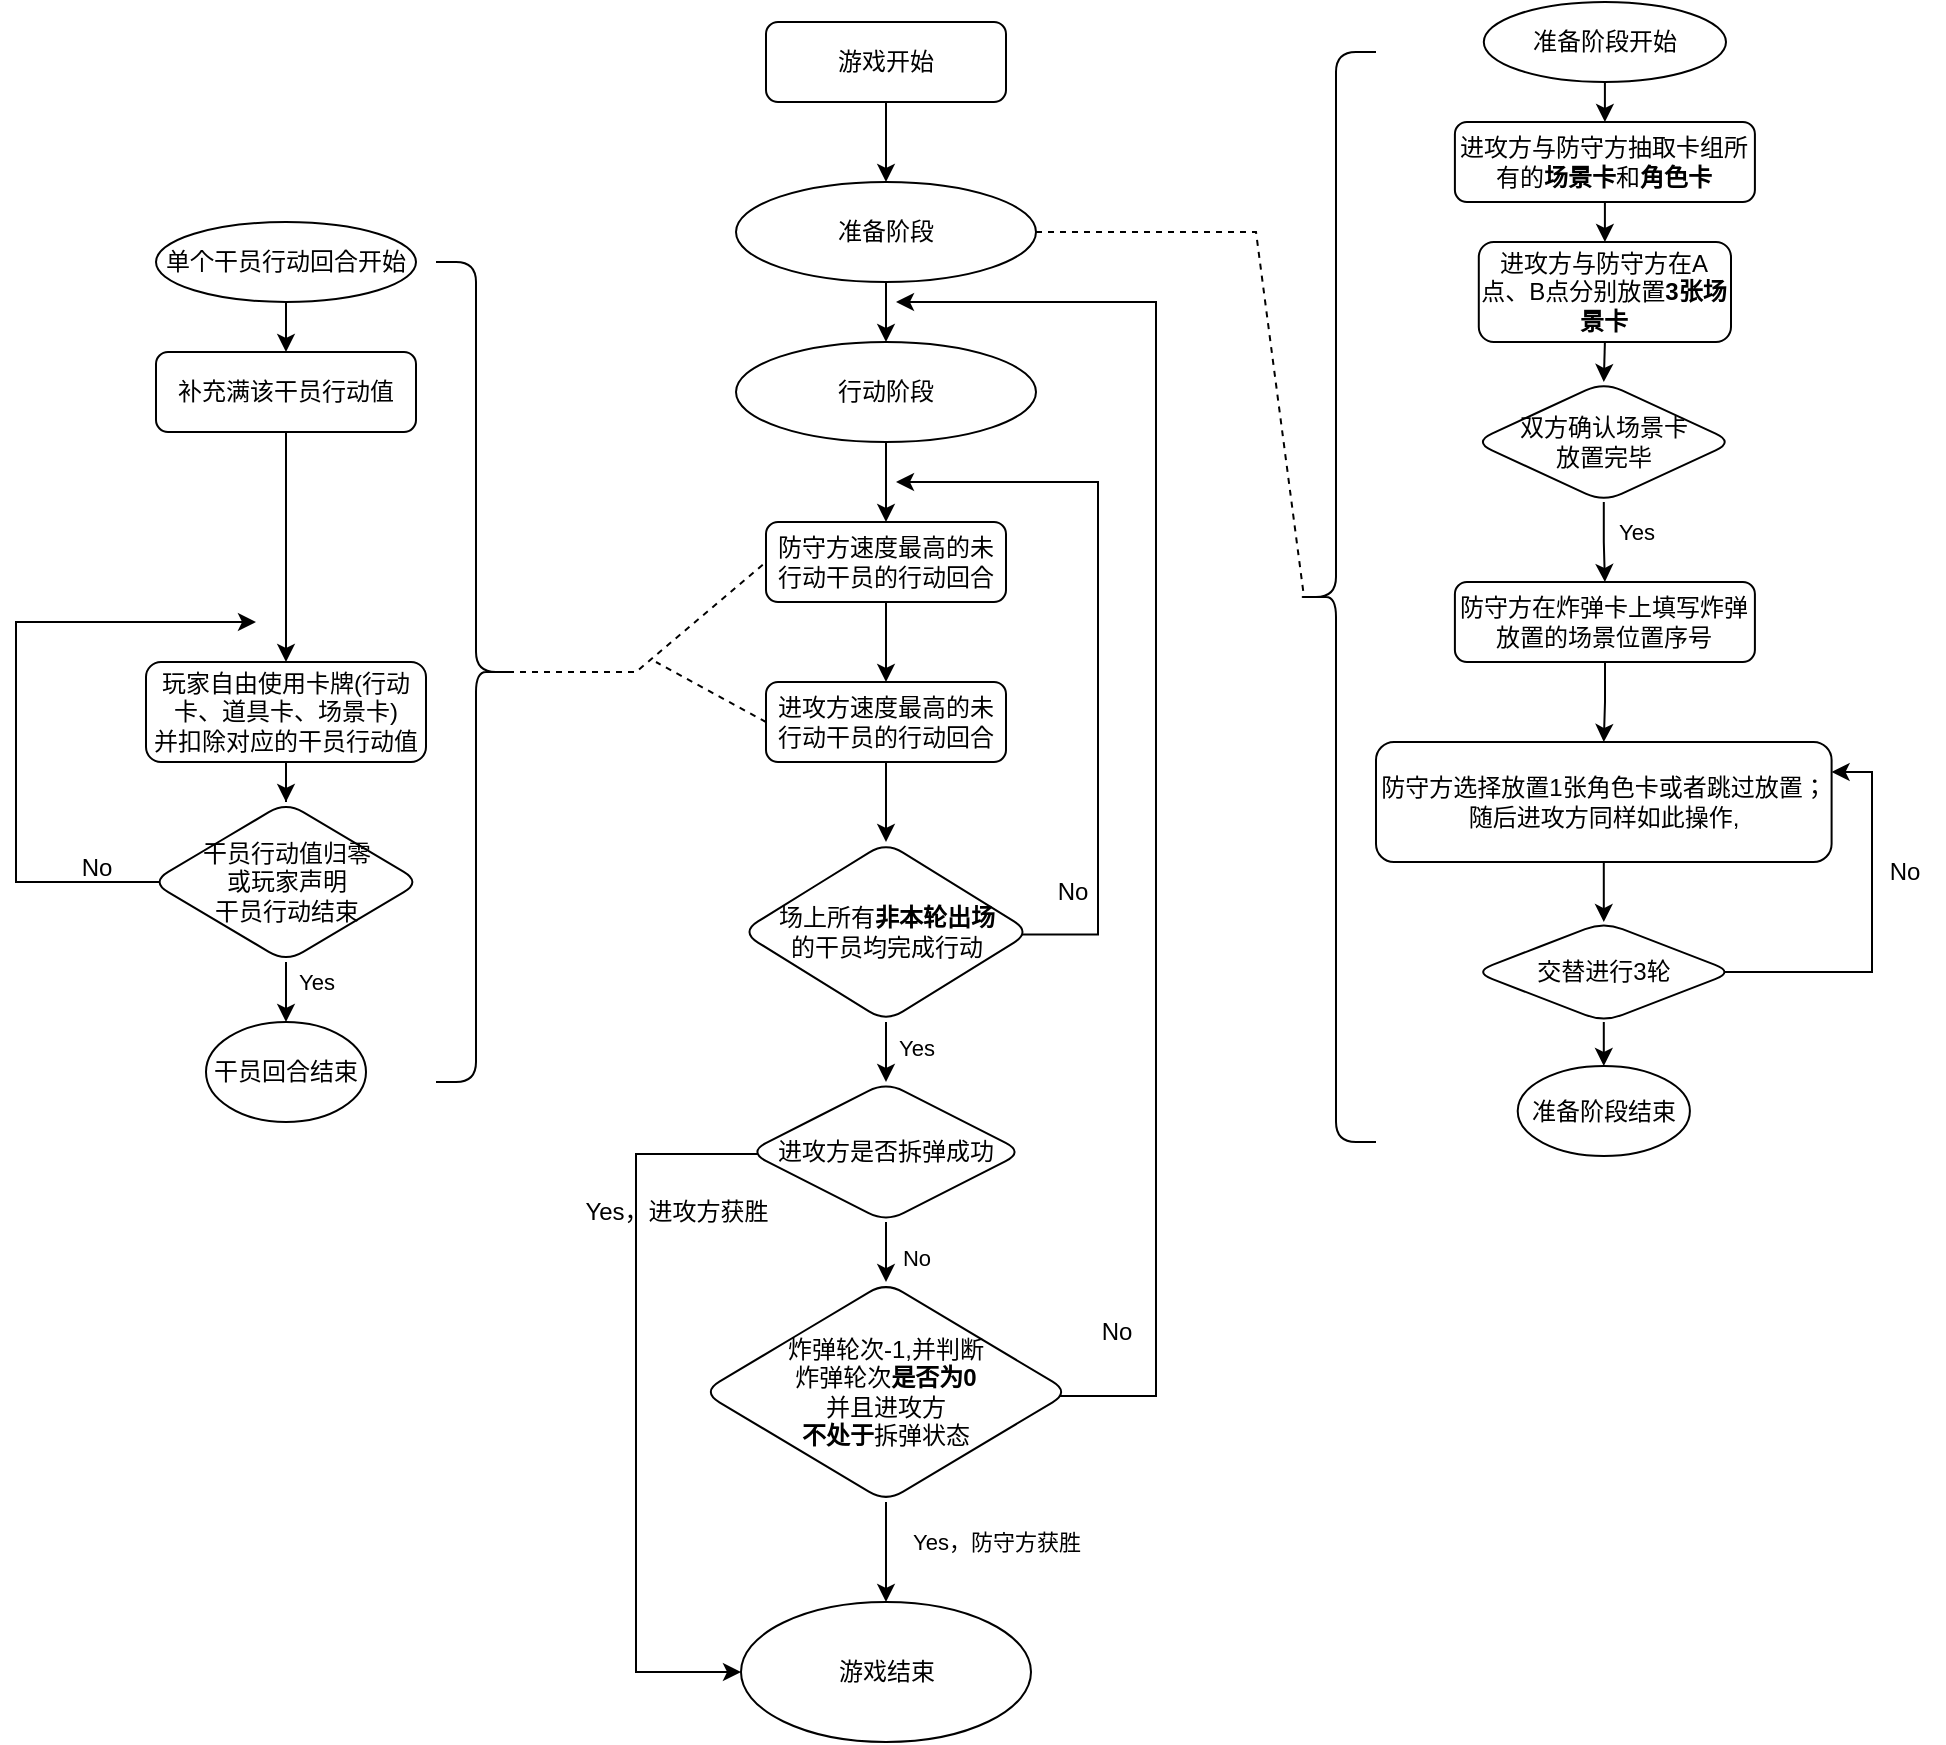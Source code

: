 <mxfile version="24.7.7">
  <diagram name="第 1 页" id="cCTk7lSr2Q4fM5WLKNJ6">
    <mxGraphModel dx="1666" dy="757" grid="1" gridSize="10" guides="1" tooltips="1" connect="1" arrows="1" fold="1" page="1" pageScale="1" pageWidth="827" pageHeight="1169" math="0" shadow="0">
      <root>
        <mxCell id="0" />
        <mxCell id="1" parent="0" />
        <mxCell id="nnBZCf1Qd3YWAdzK75fT-1" value="游戏开始" style="rounded=1;whiteSpace=wrap;html=1;fontSize=12;glass=0;strokeWidth=1;shadow=0;" vertex="1" parent="1">
          <mxGeometry x="435" y="40" width="120" height="40" as="geometry" />
        </mxCell>
        <mxCell id="nnBZCf1Qd3YWAdzK75fT-2" value="准备阶段" style="ellipse;whiteSpace=wrap;html=1;" vertex="1" parent="1">
          <mxGeometry x="420" y="120" width="150" height="50" as="geometry" />
        </mxCell>
        <mxCell id="nnBZCf1Qd3YWAdzK75fT-3" value="" style="endArrow=classic;html=1;rounded=0;exitX=0.5;exitY=1;exitDx=0;exitDy=0;entryX=0.5;entryY=0;entryDx=0;entryDy=0;" edge="1" parent="1" source="nnBZCf1Qd3YWAdzK75fT-1" target="nnBZCf1Qd3YWAdzK75fT-2">
          <mxGeometry width="50" height="50" relative="1" as="geometry">
            <mxPoint x="665" y="280" as="sourcePoint" />
            <mxPoint x="715" y="130" as="targetPoint" />
          </mxGeometry>
        </mxCell>
        <mxCell id="nnBZCf1Qd3YWAdzK75fT-4" value="" style="endArrow=classic;html=1;rounded=0;exitX=0.5;exitY=1;exitDx=0;exitDy=0;entryX=0.5;entryY=0;entryDx=0;entryDy=0;" edge="1" parent="1" source="nnBZCf1Qd3YWAdzK75fT-2" target="nnBZCf1Qd3YWAdzK75fT-19">
          <mxGeometry width="50" height="50" relative="1" as="geometry">
            <mxPoint x="665" y="280" as="sourcePoint" />
            <mxPoint x="495" y="200" as="targetPoint" />
          </mxGeometry>
        </mxCell>
        <mxCell id="nnBZCf1Qd3YWAdzK75fT-5" value="进攻方与防守方在A点、B点分别放置&lt;b&gt;3张场景卡&lt;/b&gt;" style="rounded=1;whiteSpace=wrap;html=1;fontSize=12;glass=0;strokeWidth=1;shadow=0;" vertex="1" parent="1">
          <mxGeometry x="791.4" y="150" width="126.1" height="50" as="geometry" />
        </mxCell>
        <mxCell id="nnBZCf1Qd3YWAdzK75fT-6" value="进攻方与防守方抽取卡组所有的&lt;b&gt;场景卡&lt;/b&gt;和&lt;b&gt;角色卡&lt;/b&gt;" style="rounded=1;whiteSpace=wrap;html=1;fontSize=12;glass=0;strokeWidth=1;shadow=0;" vertex="1" parent="1">
          <mxGeometry x="779.45" y="90" width="150" height="40" as="geometry" />
        </mxCell>
        <mxCell id="nnBZCf1Qd3YWAdzK75fT-7" value="" style="endArrow=classic;html=1;rounded=0;exitX=0.5;exitY=1;exitDx=0;exitDy=0;entryX=0.5;entryY=0;entryDx=0;entryDy=0;" edge="1" parent="1" source="nnBZCf1Qd3YWAdzK75fT-6" target="nnBZCf1Qd3YWAdzK75fT-5">
          <mxGeometry width="50" height="50" relative="1" as="geometry">
            <mxPoint x="1023.9" y="160" as="sourcePoint" />
            <mxPoint x="1073.9" y="110" as="targetPoint" />
          </mxGeometry>
        </mxCell>
        <mxCell id="nnBZCf1Qd3YWAdzK75fT-8" style="edgeStyle=orthogonalEdgeStyle;rounded=0;orthogonalLoop=1;jettySize=auto;html=1;exitX=0.5;exitY=1;exitDx=0;exitDy=0;entryX=0.5;entryY=0;entryDx=0;entryDy=0;" edge="1" parent="1" source="nnBZCf1Qd3YWAdzK75fT-10" target="nnBZCf1Qd3YWAdzK75fT-61">
          <mxGeometry relative="1" as="geometry" />
        </mxCell>
        <mxCell id="nnBZCf1Qd3YWAdzK75fT-9" value="Yes" style="edgeLabel;html=1;align=center;verticalAlign=middle;resizable=0;points=[];" connectable="0" vertex="1" parent="nnBZCf1Qd3YWAdzK75fT-8">
          <mxGeometry x="-0.386" y="-2" relative="1" as="geometry">
            <mxPoint x="18" y="2" as="offset" />
          </mxGeometry>
        </mxCell>
        <mxCell id="nnBZCf1Qd3YWAdzK75fT-10" value="双方确认场景卡&lt;br&gt;放置完毕" style="rhombus;whiteSpace=wrap;html=1;rounded=1;glass=0;strokeWidth=1;shadow=0;" vertex="1" parent="1">
          <mxGeometry x="788.9" y="220" width="130" height="60" as="geometry" />
        </mxCell>
        <mxCell id="nnBZCf1Qd3YWAdzK75fT-11" value="" style="endArrow=classic;html=1;rounded=0;entryX=0.5;entryY=0;entryDx=0;entryDy=0;exitX=0.5;exitY=1;exitDx=0;exitDy=0;" edge="1" parent="1" source="nnBZCf1Qd3YWAdzK75fT-5" target="nnBZCf1Qd3YWAdzK75fT-10">
          <mxGeometry width="50" height="50" relative="1" as="geometry">
            <mxPoint x="1003.9" y="230" as="sourcePoint" />
            <mxPoint x="863.9" y="160" as="targetPoint" />
          </mxGeometry>
        </mxCell>
        <mxCell id="nnBZCf1Qd3YWAdzK75fT-12" value="" style="edgeStyle=orthogonalEdgeStyle;rounded=0;orthogonalLoop=1;jettySize=auto;html=1;" edge="1" parent="1" source="nnBZCf1Qd3YWAdzK75fT-13" target="nnBZCf1Qd3YWAdzK75fT-16">
          <mxGeometry relative="1" as="geometry" />
        </mxCell>
        <mxCell id="nnBZCf1Qd3YWAdzK75fT-13" value="防守方选择放置1张角色卡或者跳过放置；&lt;br&gt;随后进攻方同样如此操作," style="rounded=1;whiteSpace=wrap;html=1;fontSize=12;glass=0;strokeWidth=1;shadow=0;" vertex="1" parent="1">
          <mxGeometry x="740" y="400" width="227.8" height="60" as="geometry" />
        </mxCell>
        <mxCell id="nnBZCf1Qd3YWAdzK75fT-14" style="edgeStyle=orthogonalEdgeStyle;rounded=0;orthogonalLoop=1;jettySize=auto;html=1;entryX=1;entryY=0.25;entryDx=0;entryDy=0;exitX=0.946;exitY=0.5;exitDx=0;exitDy=0;exitPerimeter=0;" edge="1" parent="1" source="nnBZCf1Qd3YWAdzK75fT-16" target="nnBZCf1Qd3YWAdzK75fT-13">
          <mxGeometry relative="1" as="geometry">
            <Array as="points">
              <mxPoint x="988" y="515" />
              <mxPoint x="988" y="415" />
            </Array>
          </mxGeometry>
        </mxCell>
        <mxCell id="nnBZCf1Qd3YWAdzK75fT-15" value="" style="edgeStyle=orthogonalEdgeStyle;rounded=0;orthogonalLoop=1;jettySize=auto;html=1;" edge="1" parent="1" source="nnBZCf1Qd3YWAdzK75fT-16" target="nnBZCf1Qd3YWAdzK75fT-40">
          <mxGeometry relative="1" as="geometry" />
        </mxCell>
        <mxCell id="nnBZCf1Qd3YWAdzK75fT-16" value="交替进行3轮" style="rhombus;whiteSpace=wrap;html=1;rounded=1;glass=0;strokeWidth=1;shadow=0;" vertex="1" parent="1">
          <mxGeometry x="788.91" y="490" width="129.99" height="50" as="geometry" />
        </mxCell>
        <mxCell id="nnBZCf1Qd3YWAdzK75fT-17" value="No" style="text;html=1;align=center;verticalAlign=middle;resizable=0;points=[];autosize=1;strokeColor=none;fillColor=none;" vertex="1" parent="1">
          <mxGeometry x="983.9" y="450" width="40" height="30" as="geometry" />
        </mxCell>
        <mxCell id="nnBZCf1Qd3YWAdzK75fT-18" value="" style="edgeStyle=orthogonalEdgeStyle;rounded=0;orthogonalLoop=1;jettySize=auto;html=1;" edge="1" parent="1" source="nnBZCf1Qd3YWAdzK75fT-19" target="nnBZCf1Qd3YWAdzK75fT-21">
          <mxGeometry relative="1" as="geometry" />
        </mxCell>
        <mxCell id="nnBZCf1Qd3YWAdzK75fT-19" value="行动阶段" style="ellipse;whiteSpace=wrap;html=1;" vertex="1" parent="1">
          <mxGeometry x="420" y="200" width="150" height="50" as="geometry" />
        </mxCell>
        <mxCell id="nnBZCf1Qd3YWAdzK75fT-20" value="" style="edgeStyle=orthogonalEdgeStyle;rounded=0;orthogonalLoop=1;jettySize=auto;html=1;" edge="1" parent="1" source="nnBZCf1Qd3YWAdzK75fT-21" target="nnBZCf1Qd3YWAdzK75fT-23">
          <mxGeometry relative="1" as="geometry" />
        </mxCell>
        <mxCell id="nnBZCf1Qd3YWAdzK75fT-21" value="防守方速度最高的未行动干员的行动回合" style="rounded=1;whiteSpace=wrap;html=1;" vertex="1" parent="1">
          <mxGeometry x="435" y="290" width="120" height="40" as="geometry" />
        </mxCell>
        <mxCell id="nnBZCf1Qd3YWAdzK75fT-22" value="" style="edgeStyle=orthogonalEdgeStyle;rounded=0;orthogonalLoop=1;jettySize=auto;html=1;" edge="1" parent="1" source="nnBZCf1Qd3YWAdzK75fT-23" target="nnBZCf1Qd3YWAdzK75fT-29">
          <mxGeometry relative="1" as="geometry" />
        </mxCell>
        <mxCell id="nnBZCf1Qd3YWAdzK75fT-23" value="进攻方速度最高的未行动干员的行动回合" style="whiteSpace=wrap;html=1;rounded=1;" vertex="1" parent="1">
          <mxGeometry x="435" y="370" width="120" height="40" as="geometry" />
        </mxCell>
        <mxCell id="nnBZCf1Qd3YWAdzK75fT-24" style="edgeStyle=orthogonalEdgeStyle;rounded=0;orthogonalLoop=1;jettySize=auto;html=1;exitX=0.962;exitY=0.514;exitDx=0;exitDy=0;exitPerimeter=0;" edge="1" parent="1" source="nnBZCf1Qd3YWAdzK75fT-29">
          <mxGeometry relative="1" as="geometry">
            <mxPoint x="500" y="270" as="targetPoint" />
            <Array as="points">
              <mxPoint x="601" y="496" />
              <mxPoint x="601" y="270" />
            </Array>
          </mxGeometry>
        </mxCell>
        <mxCell id="nnBZCf1Qd3YWAdzK75fT-25" value="" style="edgeStyle=orthogonalEdgeStyle;rounded=0;orthogonalLoop=1;jettySize=auto;html=1;exitX=0.5;exitY=1;exitDx=0;exitDy=0;" edge="1" parent="1" source="nnBZCf1Qd3YWAdzK75fT-37" target="nnBZCf1Qd3YWAdzK75fT-34">
          <mxGeometry relative="1" as="geometry">
            <mxPoint x="440" y="560" as="sourcePoint" />
          </mxGeometry>
        </mxCell>
        <mxCell id="nnBZCf1Qd3YWAdzK75fT-26" value="No" style="edgeLabel;html=1;align=center;verticalAlign=middle;resizable=0;points=[];" vertex="1" connectable="0" parent="nnBZCf1Qd3YWAdzK75fT-25">
          <mxGeometry x="-0.303" y="3" relative="1" as="geometry">
            <mxPoint x="12" as="offset" />
          </mxGeometry>
        </mxCell>
        <mxCell id="nnBZCf1Qd3YWAdzK75fT-27" style="edgeStyle=orthogonalEdgeStyle;rounded=0;orthogonalLoop=1;jettySize=auto;html=1;exitX=0.5;exitY=1;exitDx=0;exitDy=0;entryX=0.5;entryY=0;entryDx=0;entryDy=0;" edge="1" parent="1" source="nnBZCf1Qd3YWAdzK75fT-29" target="nnBZCf1Qd3YWAdzK75fT-37">
          <mxGeometry relative="1" as="geometry" />
        </mxCell>
        <mxCell id="nnBZCf1Qd3YWAdzK75fT-28" value="Yes" style="edgeLabel;html=1;align=center;verticalAlign=middle;resizable=0;points=[];" vertex="1" connectable="0" parent="nnBZCf1Qd3YWAdzK75fT-27">
          <mxGeometry x="-0.133" y="-1" relative="1" as="geometry">
            <mxPoint x="16" as="offset" />
          </mxGeometry>
        </mxCell>
        <mxCell id="nnBZCf1Qd3YWAdzK75fT-29" value="场上所有&lt;b&gt;非本轮出场&lt;/b&gt;&lt;br&gt;的干员均完成行动" style="rhombus;whiteSpace=wrap;html=1;rounded=1;" vertex="1" parent="1">
          <mxGeometry x="422.5" y="450" width="145" height="90" as="geometry" />
        </mxCell>
        <mxCell id="nnBZCf1Qd3YWAdzK75fT-30" value="No" style="text;html=1;align=center;verticalAlign=middle;resizable=0;points=[];autosize=1;strokeColor=none;fillColor=none;" vertex="1" parent="1">
          <mxGeometry x="567.5" y="460" width="40" height="30" as="geometry" />
        </mxCell>
        <mxCell id="nnBZCf1Qd3YWAdzK75fT-31" style="edgeStyle=orthogonalEdgeStyle;rounded=0;orthogonalLoop=1;jettySize=auto;html=1;exitX=0.958;exitY=0.518;exitDx=0;exitDy=0;exitPerimeter=0;" edge="1" parent="1" source="nnBZCf1Qd3YWAdzK75fT-34">
          <mxGeometry relative="1" as="geometry">
            <mxPoint x="500" y="180" as="targetPoint" />
            <mxPoint x="555" y="612.5" as="sourcePoint" />
            <Array as="points">
              <mxPoint x="630" y="727" />
              <mxPoint x="630" y="180" />
            </Array>
          </mxGeometry>
        </mxCell>
        <mxCell id="nnBZCf1Qd3YWAdzK75fT-32" value="" style="edgeStyle=orthogonalEdgeStyle;rounded=0;orthogonalLoop=1;jettySize=auto;html=1;" edge="1" parent="1" source="nnBZCf1Qd3YWAdzK75fT-34" target="nnBZCf1Qd3YWAdzK75fT-38">
          <mxGeometry relative="1" as="geometry" />
        </mxCell>
        <mxCell id="nnBZCf1Qd3YWAdzK75fT-33" value="Yes，防守方获胜" style="edgeLabel;html=1;align=center;verticalAlign=middle;resizable=0;points=[];" vertex="1" connectable="0" parent="nnBZCf1Qd3YWAdzK75fT-32">
          <mxGeometry x="-0.2" y="1" relative="1" as="geometry">
            <mxPoint x="54" as="offset" />
          </mxGeometry>
        </mxCell>
        <mxCell id="nnBZCf1Qd3YWAdzK75fT-34" value="炸弹轮次-1,并判断&lt;br&gt;炸弹轮次&lt;b&gt;是否为0&lt;/b&gt;&lt;br&gt;并且进攻方&lt;br&gt;&lt;b&gt;不处于&lt;/b&gt;拆弹状态" style="rhombus;whiteSpace=wrap;html=1;rounded=1;align=center;" vertex="1" parent="1">
          <mxGeometry x="403.12" y="670" width="183.75" height="110" as="geometry" />
        </mxCell>
        <mxCell id="nnBZCf1Qd3YWAdzK75fT-35" value="No" style="text;html=1;align=center;verticalAlign=middle;resizable=0;points=[];autosize=1;strokeColor=none;fillColor=none;" vertex="1" parent="1">
          <mxGeometry x="590" y="680" width="40" height="30" as="geometry" />
        </mxCell>
        <mxCell id="nnBZCf1Qd3YWAdzK75fT-36" style="edgeStyle=orthogonalEdgeStyle;rounded=0;orthogonalLoop=1;jettySize=auto;html=1;entryX=0;entryY=0.5;entryDx=0;entryDy=0;exitX=0.078;exitY=0.514;exitDx=0;exitDy=0;exitPerimeter=0;" edge="1" parent="1" source="nnBZCf1Qd3YWAdzK75fT-37" target="nnBZCf1Qd3YWAdzK75fT-38">
          <mxGeometry relative="1" as="geometry">
            <mxPoint x="380" y="870" as="targetPoint" />
            <Array as="points">
              <mxPoint x="370" y="606" />
              <mxPoint x="370" y="865" />
            </Array>
          </mxGeometry>
        </mxCell>
        <mxCell id="nnBZCf1Qd3YWAdzK75fT-37" value="进攻方是否拆弹成功" style="rhombus;whiteSpace=wrap;html=1;rounded=1;" vertex="1" parent="1">
          <mxGeometry x="426.25" y="570" width="137.5" height="70" as="geometry" />
        </mxCell>
        <mxCell id="nnBZCf1Qd3YWAdzK75fT-38" value="游戏结束" style="ellipse;whiteSpace=wrap;html=1;rounded=1;" vertex="1" parent="1">
          <mxGeometry x="422.5" y="830" width="145" height="70" as="geometry" />
        </mxCell>
        <mxCell id="nnBZCf1Qd3YWAdzK75fT-39" value="Yes，进攻方获胜" style="text;html=1;align=center;verticalAlign=middle;resizable=0;points=[];autosize=1;strokeColor=none;fillColor=none;" vertex="1" parent="1">
          <mxGeometry x="330" y="620" width="120" height="30" as="geometry" />
        </mxCell>
        <mxCell id="nnBZCf1Qd3YWAdzK75fT-40" value="准备阶段结束" style="ellipse;whiteSpace=wrap;html=1;rounded=1;glass=0;strokeWidth=1;shadow=0;" vertex="1" parent="1">
          <mxGeometry x="810.85" y="562" width="86.1" height="45" as="geometry" />
        </mxCell>
        <mxCell id="nnBZCf1Qd3YWAdzK75fT-41" value="" style="shape=curlyBracket;whiteSpace=wrap;html=1;rounded=1;labelPosition=left;verticalLabelPosition=middle;align=right;verticalAlign=middle;" vertex="1" parent="1">
          <mxGeometry x="700" y="55" width="40" height="545" as="geometry" />
        </mxCell>
        <mxCell id="nnBZCf1Qd3YWAdzK75fT-42" value="" style="endArrow=none;dashed=1;html=1;rounded=0;exitX=1;exitY=0.5;exitDx=0;exitDy=0;entryX=0.1;entryY=0.5;entryDx=0;entryDy=0;entryPerimeter=0;" edge="1" parent="1" source="nnBZCf1Qd3YWAdzK75fT-2" target="nnBZCf1Qd3YWAdzK75fT-41">
          <mxGeometry width="50" height="50" relative="1" as="geometry">
            <mxPoint x="610" y="120" as="sourcePoint" />
            <mxPoint x="660" y="70" as="targetPoint" />
            <Array as="points">
              <mxPoint x="680" y="145" />
            </Array>
          </mxGeometry>
        </mxCell>
        <mxCell id="nnBZCf1Qd3YWAdzK75fT-43" value="" style="endArrow=none;dashed=1;html=1;rounded=0;entryX=0;entryY=0.5;entryDx=0;entryDy=0;exitX=0.1;exitY=0.5;exitDx=0;exitDy=0;exitPerimeter=0;" edge="1" parent="1" source="nnBZCf1Qd3YWAdzK75fT-47" target="nnBZCf1Qd3YWAdzK75fT-21">
          <mxGeometry width="50" height="50" relative="1" as="geometry">
            <mxPoint x="330" y="340" as="sourcePoint" />
            <mxPoint x="384" y="435" as="targetPoint" />
            <Array as="points">
              <mxPoint x="370" y="365" />
            </Array>
          </mxGeometry>
        </mxCell>
        <mxCell id="nnBZCf1Qd3YWAdzK75fT-44" value="" style="endArrow=none;dashed=1;html=1;rounded=0;exitX=0;exitY=0.5;exitDx=0;exitDy=0;" edge="1" parent="1" source="nnBZCf1Qd3YWAdzK75fT-23">
          <mxGeometry width="50" height="50" relative="1" as="geometry">
            <mxPoint x="480" y="350" as="sourcePoint" />
            <mxPoint x="380" y="360" as="targetPoint" />
          </mxGeometry>
        </mxCell>
        <mxCell id="nnBZCf1Qd3YWAdzK75fT-45" value="" style="edgeStyle=orthogonalEdgeStyle;rounded=0;orthogonalLoop=1;jettySize=auto;html=1;entryX=0.5;entryY=0;entryDx=0;entryDy=0;" edge="1" parent="1" source="nnBZCf1Qd3YWAdzK75fT-46" target="nnBZCf1Qd3YWAdzK75fT-51">
          <mxGeometry relative="1" as="geometry">
            <mxPoint x="230" y="230" as="targetPoint" />
          </mxGeometry>
        </mxCell>
        <mxCell id="nnBZCf1Qd3YWAdzK75fT-46" value="单个干员行动回合开始" style="ellipse;whiteSpace=wrap;html=1;rounded=1;" vertex="1" parent="1">
          <mxGeometry x="130" y="140" width="130" height="40" as="geometry" />
        </mxCell>
        <mxCell id="nnBZCf1Qd3YWAdzK75fT-47" value="" style="shape=curlyBracket;whiteSpace=wrap;html=1;rounded=1;flipH=1;labelPosition=right;verticalLabelPosition=middle;align=left;verticalAlign=middle;" vertex="1" parent="1">
          <mxGeometry x="270" y="160" width="40" height="410" as="geometry" />
        </mxCell>
        <mxCell id="nnBZCf1Qd3YWAdzK75fT-48" value="" style="edgeStyle=orthogonalEdgeStyle;rounded=0;orthogonalLoop=1;jettySize=auto;html=1;" edge="1" parent="1" source="nnBZCf1Qd3YWAdzK75fT-49" target="nnBZCf1Qd3YWAdzK75fT-55">
          <mxGeometry relative="1" as="geometry" />
        </mxCell>
        <mxCell id="nnBZCf1Qd3YWAdzK75fT-49" value="玩家自由使用卡牌(行动卡、道具卡、场景卡)&lt;br&gt;并扣除对应的干员行动值" style="whiteSpace=wrap;html=1;rounded=1;" vertex="1" parent="1">
          <mxGeometry x="125" y="360" width="140" height="50" as="geometry" />
        </mxCell>
        <mxCell id="nnBZCf1Qd3YWAdzK75fT-50" style="edgeStyle=orthogonalEdgeStyle;rounded=0;orthogonalLoop=1;jettySize=auto;html=1;entryX=0.5;entryY=0;entryDx=0;entryDy=0;" edge="1" parent="1" source="nnBZCf1Qd3YWAdzK75fT-51" target="nnBZCf1Qd3YWAdzK75fT-49">
          <mxGeometry relative="1" as="geometry">
            <mxPoint x="195" y="270" as="targetPoint" />
          </mxGeometry>
        </mxCell>
        <mxCell id="nnBZCf1Qd3YWAdzK75fT-51" value="补充满该干员行动值" style="rounded=1;whiteSpace=wrap;html=1;" vertex="1" parent="1">
          <mxGeometry x="130" y="205" width="130" height="40" as="geometry" />
        </mxCell>
        <mxCell id="nnBZCf1Qd3YWAdzK75fT-52" style="edgeStyle=orthogonalEdgeStyle;rounded=0;orthogonalLoop=1;jettySize=auto;html=1;exitX=0.052;exitY=0.52;exitDx=0;exitDy=0;exitPerimeter=0;" edge="1" parent="1" source="nnBZCf1Qd3YWAdzK75fT-55">
          <mxGeometry relative="1" as="geometry">
            <mxPoint x="180" y="340" as="targetPoint" />
            <Array as="points">
              <mxPoint x="134" y="470" />
              <mxPoint x="60" y="470" />
              <mxPoint x="60" y="340" />
            </Array>
          </mxGeometry>
        </mxCell>
        <mxCell id="nnBZCf1Qd3YWAdzK75fT-53" value="" style="edgeStyle=orthogonalEdgeStyle;rounded=0;orthogonalLoop=1;jettySize=auto;html=1;" edge="1" parent="1" source="nnBZCf1Qd3YWAdzK75fT-55" target="nnBZCf1Qd3YWAdzK75fT-57">
          <mxGeometry relative="1" as="geometry" />
        </mxCell>
        <mxCell id="nnBZCf1Qd3YWAdzK75fT-54" value="Yes" style="edgeLabel;html=1;align=center;verticalAlign=middle;resizable=0;points=[];" connectable="0" vertex="1" parent="nnBZCf1Qd3YWAdzK75fT-53">
          <mxGeometry x="-0.624" y="-1" relative="1" as="geometry">
            <mxPoint x="16" as="offset" />
          </mxGeometry>
        </mxCell>
        <mxCell id="nnBZCf1Qd3YWAdzK75fT-55" value="干员行动值归零&lt;br&gt;或玩家声明&lt;br&gt;干员行动结束" style="rhombus;whiteSpace=wrap;html=1;rounded=1;" vertex="1" parent="1">
          <mxGeometry x="127.5" y="430" width="135" height="80" as="geometry" />
        </mxCell>
        <mxCell id="nnBZCf1Qd3YWAdzK75fT-56" value="No" style="text;html=1;align=center;verticalAlign=middle;resizable=0;points=[];autosize=1;strokeColor=none;fillColor=none;" vertex="1" parent="1">
          <mxGeometry x="80" y="448" width="40" height="30" as="geometry" />
        </mxCell>
        <mxCell id="nnBZCf1Qd3YWAdzK75fT-57" value="干员回合结束" style="ellipse;whiteSpace=wrap;html=1;rounded=1;" vertex="1" parent="1">
          <mxGeometry x="155" y="540" width="80" height="50" as="geometry" />
        </mxCell>
        <mxCell id="nnBZCf1Qd3YWAdzK75fT-58" style="edgeStyle=orthogonalEdgeStyle;rounded=0;orthogonalLoop=1;jettySize=auto;html=1;entryX=0.5;entryY=0;entryDx=0;entryDy=0;" edge="1" parent="1" source="nnBZCf1Qd3YWAdzK75fT-59" target="nnBZCf1Qd3YWAdzK75fT-6">
          <mxGeometry relative="1" as="geometry" />
        </mxCell>
        <mxCell id="nnBZCf1Qd3YWAdzK75fT-59" value="准备阶段开始" style="ellipse;whiteSpace=wrap;html=1;" vertex="1" parent="1">
          <mxGeometry x="793.9" y="30" width="121.1" height="40" as="geometry" />
        </mxCell>
        <mxCell id="nnBZCf1Qd3YWAdzK75fT-60" style="edgeStyle=orthogonalEdgeStyle;rounded=0;orthogonalLoop=1;jettySize=auto;html=1;entryX=0.5;entryY=0;entryDx=0;entryDy=0;" edge="1" parent="1" source="nnBZCf1Qd3YWAdzK75fT-61" target="nnBZCf1Qd3YWAdzK75fT-13">
          <mxGeometry relative="1" as="geometry" />
        </mxCell>
        <mxCell id="nnBZCf1Qd3YWAdzK75fT-61" value="防守方在炸弹卡上填写炸弹放置的场景位置序号" style="rounded=1;whiteSpace=wrap;html=1;fontSize=12;glass=0;strokeWidth=1;shadow=0;" vertex="1" parent="1">
          <mxGeometry x="779.45" y="320" width="150" height="40" as="geometry" />
        </mxCell>
      </root>
    </mxGraphModel>
  </diagram>
</mxfile>
